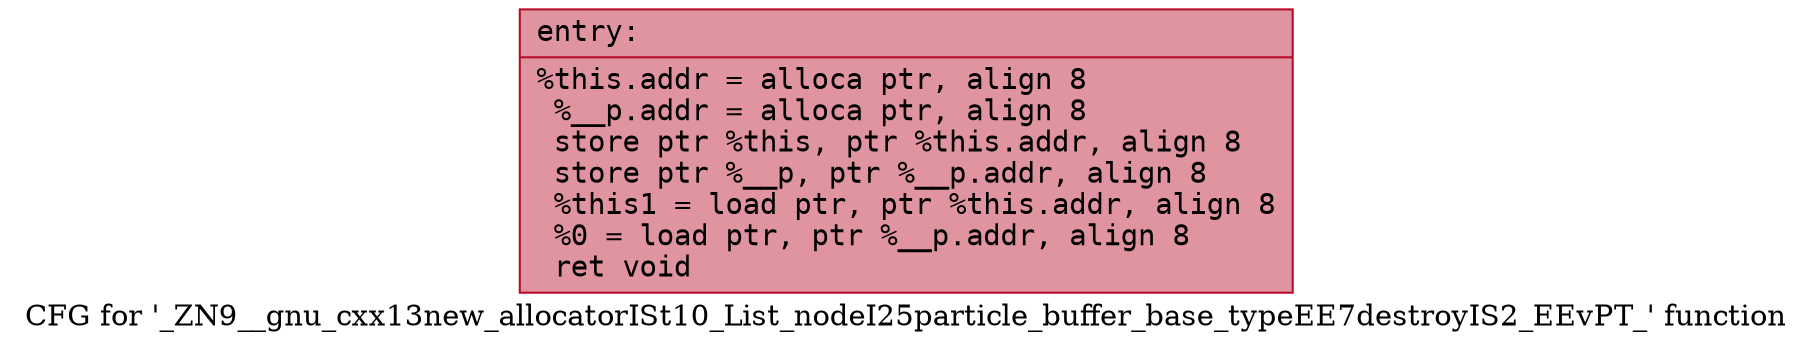 digraph "CFG for '_ZN9__gnu_cxx13new_allocatorISt10_List_nodeI25particle_buffer_base_typeEE7destroyIS2_EEvPT_' function" {
	label="CFG for '_ZN9__gnu_cxx13new_allocatorISt10_List_nodeI25particle_buffer_base_typeEE7destroyIS2_EEvPT_' function";

	Node0x558b694e2300 [shape=record,color="#b70d28ff", style=filled, fillcolor="#b70d2870" fontname="Courier",label="{entry:\l|  %this.addr = alloca ptr, align 8\l  %__p.addr = alloca ptr, align 8\l  store ptr %this, ptr %this.addr, align 8\l  store ptr %__p, ptr %__p.addr, align 8\l  %this1 = load ptr, ptr %this.addr, align 8\l  %0 = load ptr, ptr %__p.addr, align 8\l  ret void\l}"];
}
